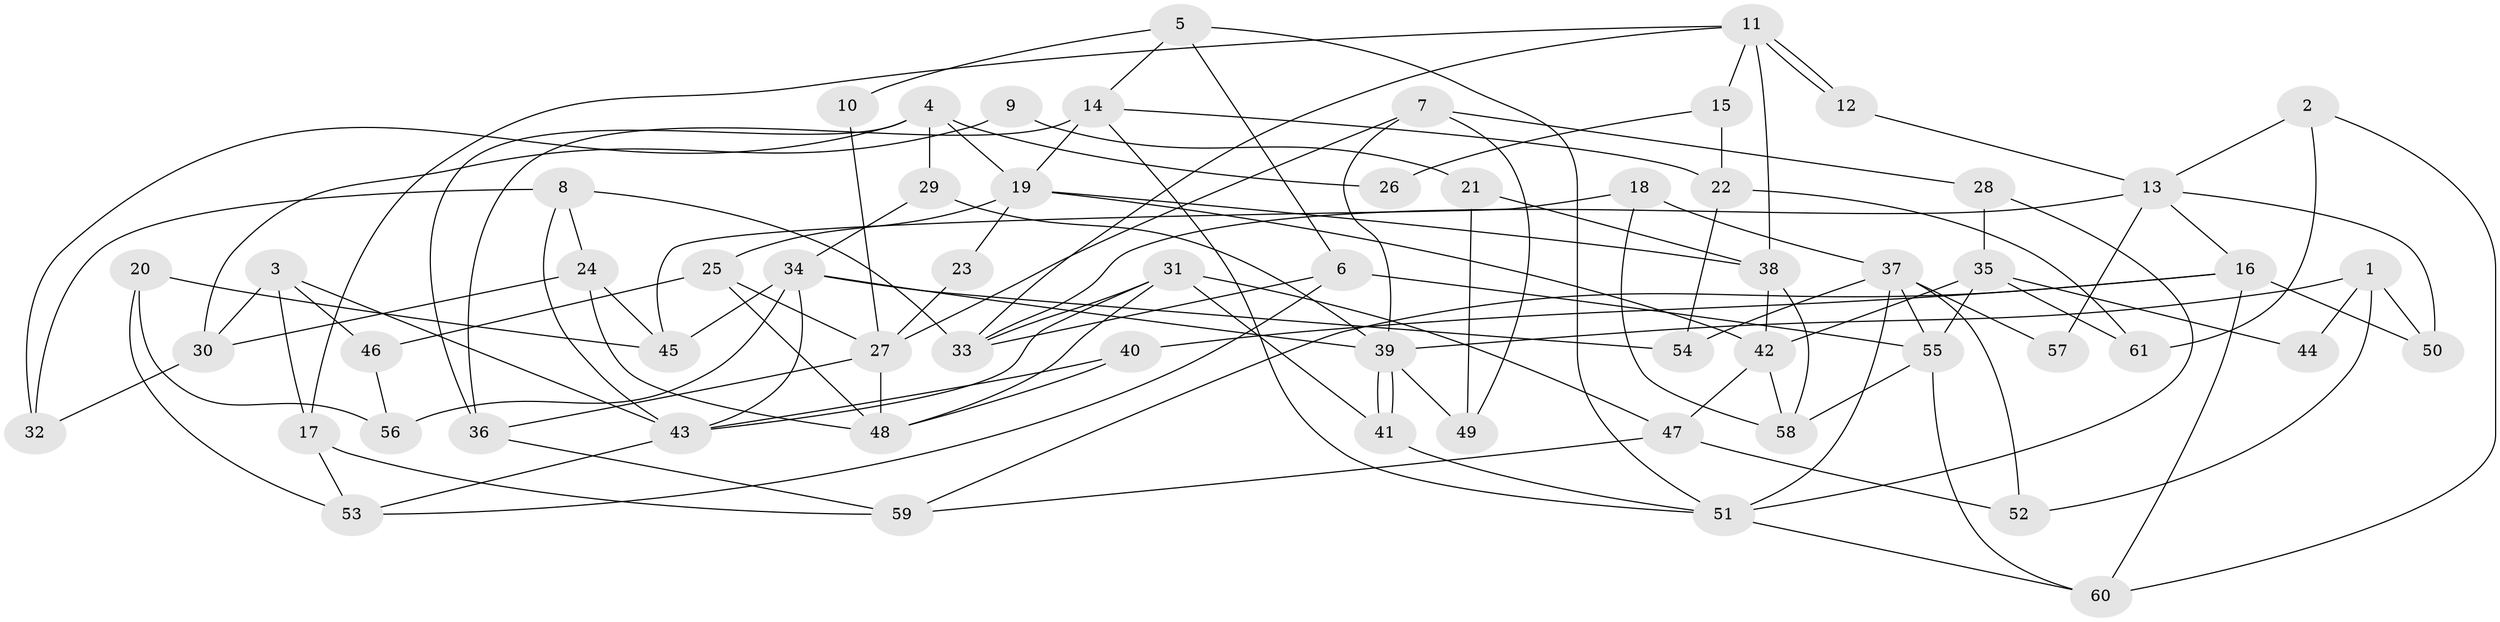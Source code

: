 // Generated by graph-tools (version 1.1) at 2025/26/03/09/25 03:26:19]
// undirected, 61 vertices, 122 edges
graph export_dot {
graph [start="1"]
  node [color=gray90,style=filled];
  1;
  2;
  3;
  4;
  5;
  6;
  7;
  8;
  9;
  10;
  11;
  12;
  13;
  14;
  15;
  16;
  17;
  18;
  19;
  20;
  21;
  22;
  23;
  24;
  25;
  26;
  27;
  28;
  29;
  30;
  31;
  32;
  33;
  34;
  35;
  36;
  37;
  38;
  39;
  40;
  41;
  42;
  43;
  44;
  45;
  46;
  47;
  48;
  49;
  50;
  51;
  52;
  53;
  54;
  55;
  56;
  57;
  58;
  59;
  60;
  61;
  1 -- 39;
  1 -- 52;
  1 -- 44;
  1 -- 50;
  2 -- 60;
  2 -- 13;
  2 -- 61;
  3 -- 30;
  3 -- 46;
  3 -- 17;
  3 -- 43;
  4 -- 19;
  4 -- 29;
  4 -- 26;
  4 -- 32;
  4 -- 36;
  5 -- 51;
  5 -- 6;
  5 -- 10;
  5 -- 14;
  6 -- 53;
  6 -- 55;
  6 -- 33;
  7 -- 28;
  7 -- 27;
  7 -- 39;
  7 -- 49;
  8 -- 33;
  8 -- 43;
  8 -- 24;
  8 -- 32;
  9 -- 30;
  9 -- 21;
  10 -- 27;
  11 -- 12;
  11 -- 12;
  11 -- 33;
  11 -- 15;
  11 -- 17;
  11 -- 38;
  12 -- 13;
  13 -- 33;
  13 -- 50;
  13 -- 16;
  13 -- 57;
  14 -- 36;
  14 -- 19;
  14 -- 22;
  14 -- 51;
  15 -- 22;
  15 -- 26;
  16 -- 60;
  16 -- 40;
  16 -- 50;
  16 -- 59;
  17 -- 53;
  17 -- 59;
  18 -- 58;
  18 -- 45;
  18 -- 37;
  19 -- 38;
  19 -- 23;
  19 -- 25;
  19 -- 42;
  20 -- 53;
  20 -- 45;
  20 -- 56;
  21 -- 38;
  21 -- 49;
  22 -- 61;
  22 -- 54;
  23 -- 27;
  24 -- 48;
  24 -- 30;
  24 -- 45;
  25 -- 27;
  25 -- 46;
  25 -- 48;
  27 -- 36;
  27 -- 48;
  28 -- 51;
  28 -- 35;
  29 -- 39;
  29 -- 34;
  30 -- 32;
  31 -- 43;
  31 -- 41;
  31 -- 33;
  31 -- 47;
  31 -- 48;
  34 -- 43;
  34 -- 39;
  34 -- 45;
  34 -- 54;
  34 -- 56;
  35 -- 55;
  35 -- 42;
  35 -- 44;
  35 -- 61;
  36 -- 59;
  37 -- 54;
  37 -- 51;
  37 -- 52;
  37 -- 55;
  37 -- 57;
  38 -- 42;
  38 -- 58;
  39 -- 41;
  39 -- 41;
  39 -- 49;
  40 -- 48;
  40 -- 43;
  41 -- 51;
  42 -- 47;
  42 -- 58;
  43 -- 53;
  46 -- 56;
  47 -- 59;
  47 -- 52;
  51 -- 60;
  55 -- 58;
  55 -- 60;
}
